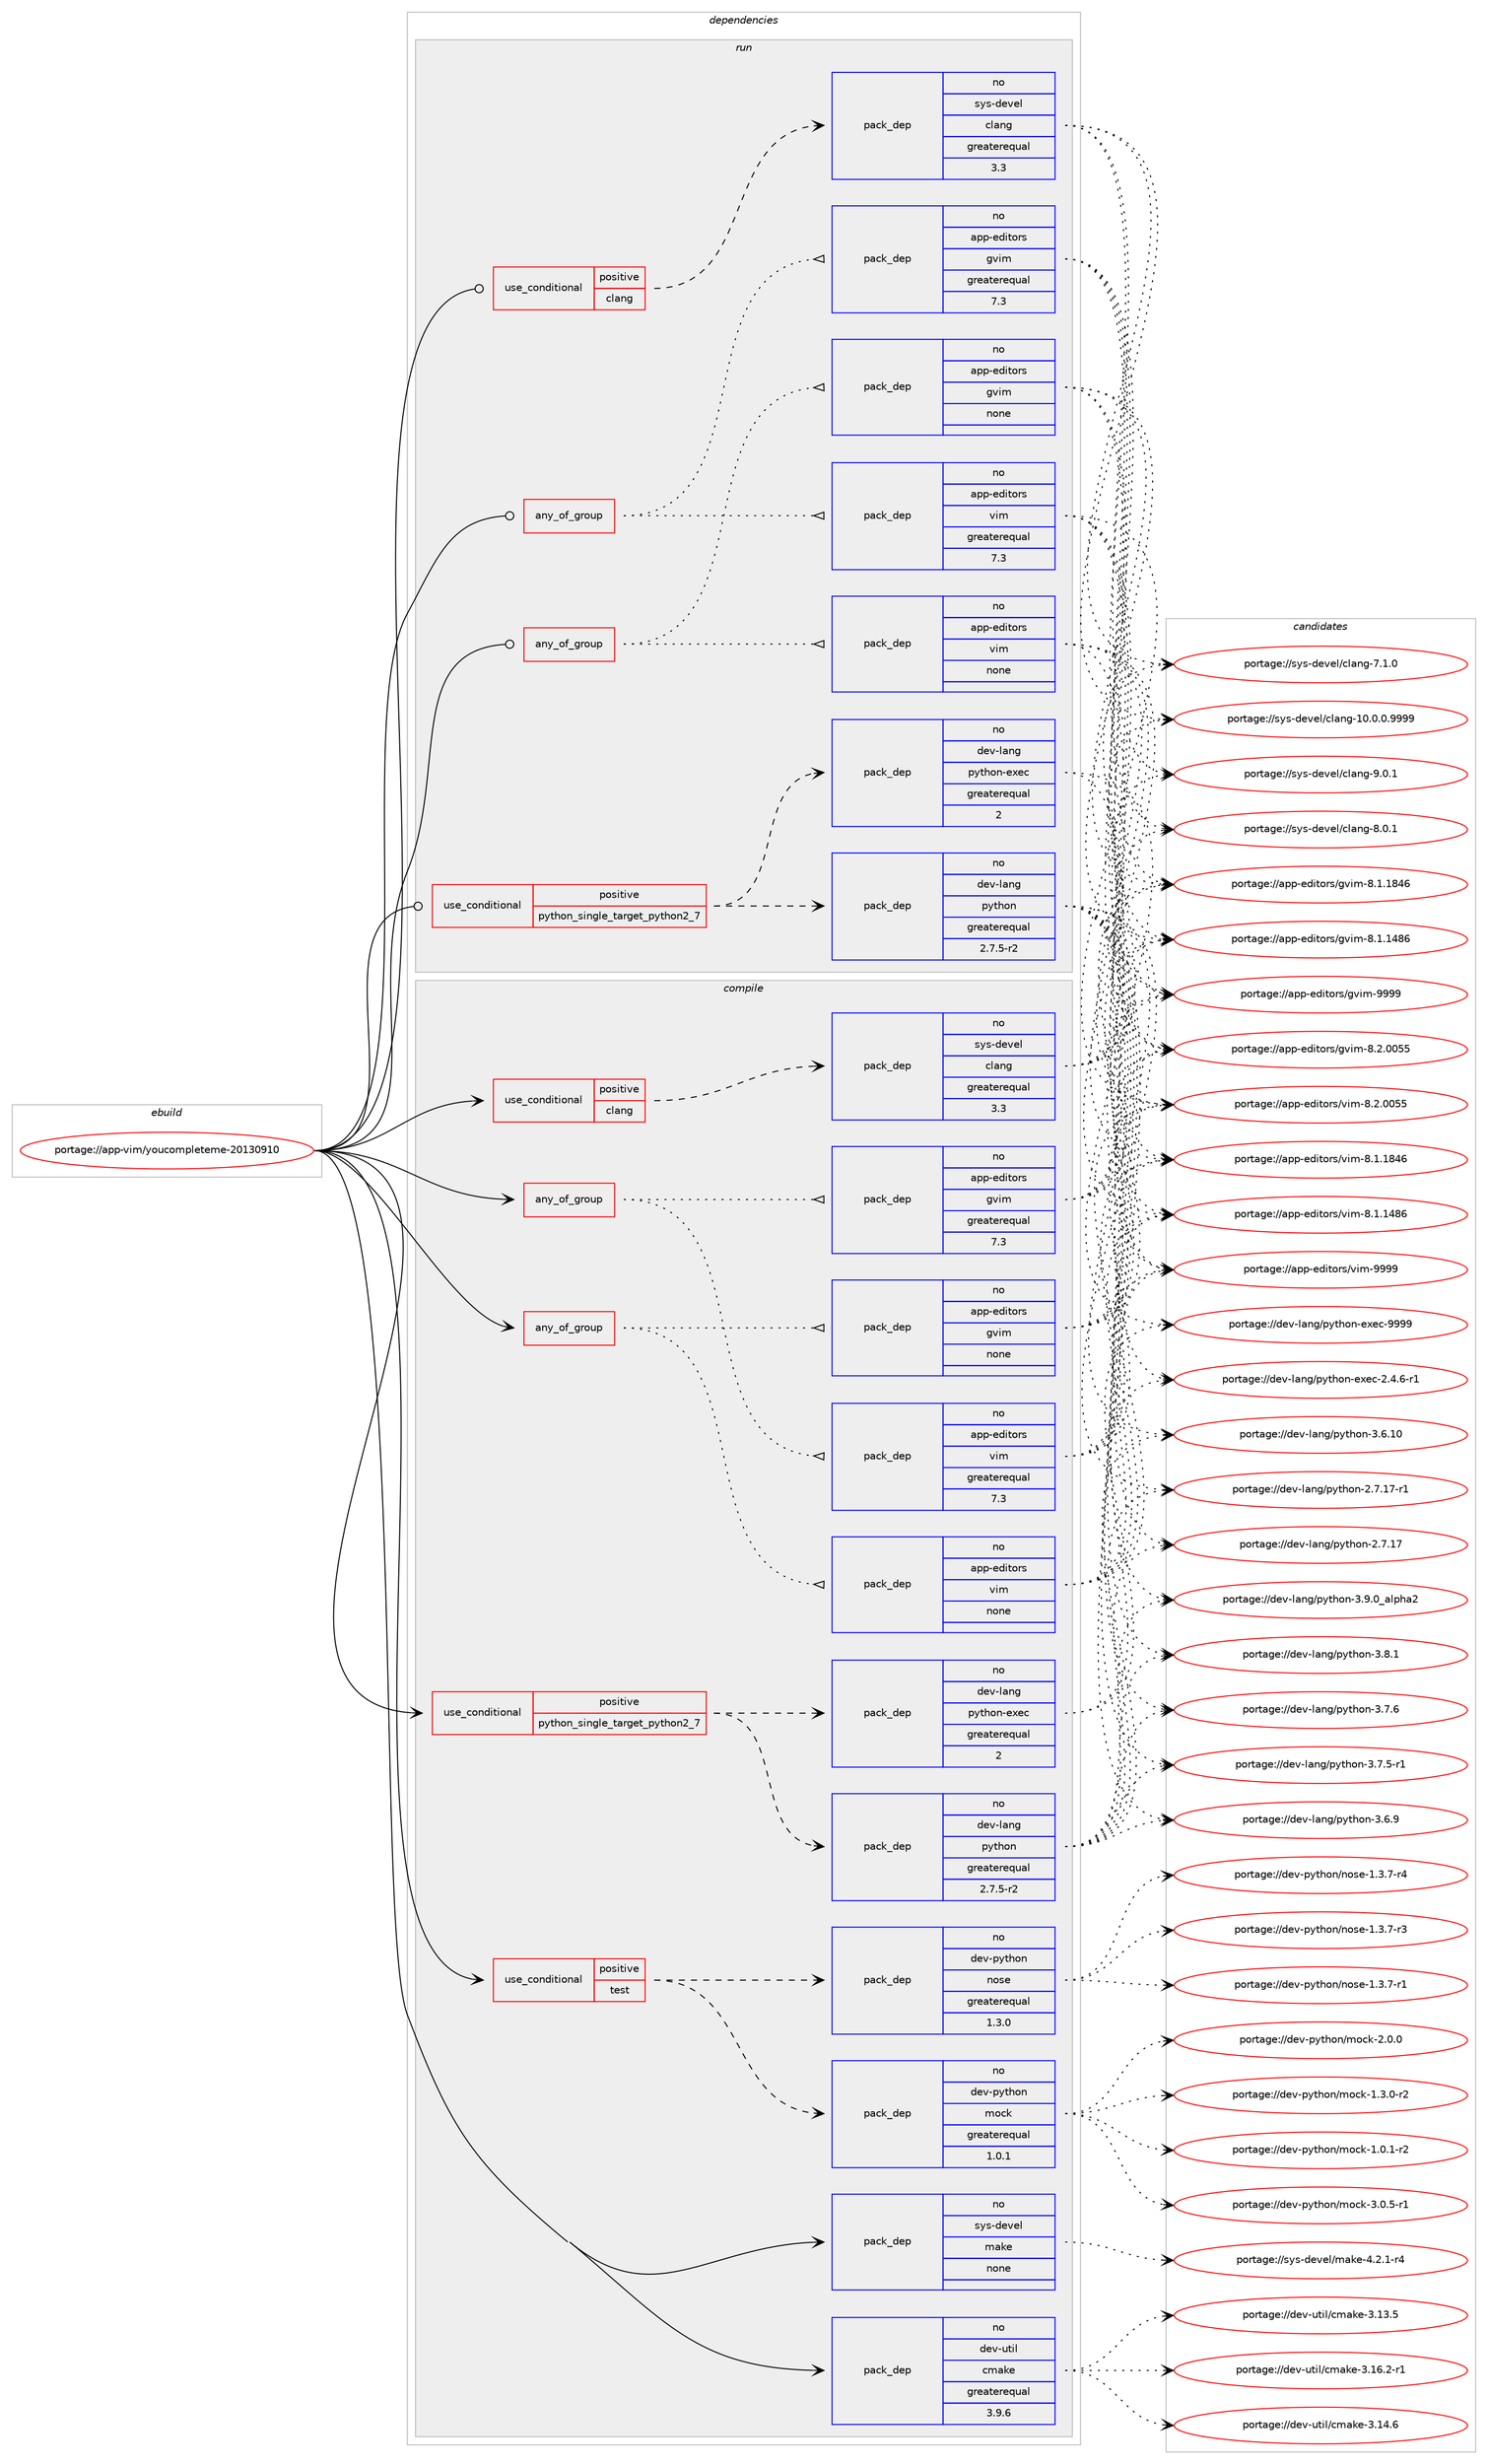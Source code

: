 digraph prolog {

# *************
# Graph options
# *************

newrank=true;
concentrate=true;
compound=true;
graph [rankdir=LR,fontname=Helvetica,fontsize=10,ranksep=1.5];#, ranksep=2.5, nodesep=0.2];
edge  [arrowhead=vee];
node  [fontname=Helvetica,fontsize=10];

# **********
# The ebuild
# **********

subgraph cluster_leftcol {
color=gray;
label=<<i>ebuild</i>>;
id [label="portage://app-vim/youcompleteme-20130910", color=red, width=4, href="../app-vim/youcompleteme-20130910.svg"];
}

# ****************
# The dependencies
# ****************

subgraph cluster_midcol {
color=gray;
label=<<i>dependencies</i>>;
subgraph cluster_compile {
fillcolor="#eeeeee";
style=filled;
label=<<i>compile</i>>;
subgraph any7105 {
dependency588758 [label=<<TABLE BORDER="0" CELLBORDER="1" CELLSPACING="0" CELLPADDING="4"><TR><TD CELLPADDING="10">any_of_group</TD></TR></TABLE>>, shape=none, color=red];subgraph pack442257 {
dependency588759 [label=<<TABLE BORDER="0" CELLBORDER="1" CELLSPACING="0" CELLPADDING="4" WIDTH="220"><TR><TD ROWSPAN="6" CELLPADDING="30">pack_dep</TD></TR><TR><TD WIDTH="110">no</TD></TR><TR><TD>app-editors</TD></TR><TR><TD>vim</TD></TR><TR><TD>greaterequal</TD></TR><TR><TD>7.3</TD></TR></TABLE>>, shape=none, color=blue];
}
dependency588758:e -> dependency588759:w [weight=20,style="dotted",arrowhead="oinv"];
subgraph pack442258 {
dependency588760 [label=<<TABLE BORDER="0" CELLBORDER="1" CELLSPACING="0" CELLPADDING="4" WIDTH="220"><TR><TD ROWSPAN="6" CELLPADDING="30">pack_dep</TD></TR><TR><TD WIDTH="110">no</TD></TR><TR><TD>app-editors</TD></TR><TR><TD>gvim</TD></TR><TR><TD>greaterequal</TD></TR><TR><TD>7.3</TD></TR></TABLE>>, shape=none, color=blue];
}
dependency588758:e -> dependency588760:w [weight=20,style="dotted",arrowhead="oinv"];
}
id:e -> dependency588758:w [weight=20,style="solid",arrowhead="vee"];
subgraph any7106 {
dependency588761 [label=<<TABLE BORDER="0" CELLBORDER="1" CELLSPACING="0" CELLPADDING="4"><TR><TD CELLPADDING="10">any_of_group</TD></TR></TABLE>>, shape=none, color=red];subgraph pack442259 {
dependency588762 [label=<<TABLE BORDER="0" CELLBORDER="1" CELLSPACING="0" CELLPADDING="4" WIDTH="220"><TR><TD ROWSPAN="6" CELLPADDING="30">pack_dep</TD></TR><TR><TD WIDTH="110">no</TD></TR><TR><TD>app-editors</TD></TR><TR><TD>vim</TD></TR><TR><TD>none</TD></TR><TR><TD></TD></TR></TABLE>>, shape=none, color=blue];
}
dependency588761:e -> dependency588762:w [weight=20,style="dotted",arrowhead="oinv"];
subgraph pack442260 {
dependency588763 [label=<<TABLE BORDER="0" CELLBORDER="1" CELLSPACING="0" CELLPADDING="4" WIDTH="220"><TR><TD ROWSPAN="6" CELLPADDING="30">pack_dep</TD></TR><TR><TD WIDTH="110">no</TD></TR><TR><TD>app-editors</TD></TR><TR><TD>gvim</TD></TR><TR><TD>none</TD></TR><TR><TD></TD></TR></TABLE>>, shape=none, color=blue];
}
dependency588761:e -> dependency588763:w [weight=20,style="dotted",arrowhead="oinv"];
}
id:e -> dependency588761:w [weight=20,style="solid",arrowhead="vee"];
subgraph cond139135 {
dependency588764 [label=<<TABLE BORDER="0" CELLBORDER="1" CELLSPACING="0" CELLPADDING="4"><TR><TD ROWSPAN="3" CELLPADDING="10">use_conditional</TD></TR><TR><TD>positive</TD></TR><TR><TD>clang</TD></TR></TABLE>>, shape=none, color=red];
subgraph pack442261 {
dependency588765 [label=<<TABLE BORDER="0" CELLBORDER="1" CELLSPACING="0" CELLPADDING="4" WIDTH="220"><TR><TD ROWSPAN="6" CELLPADDING="30">pack_dep</TD></TR><TR><TD WIDTH="110">no</TD></TR><TR><TD>sys-devel</TD></TR><TR><TD>clang</TD></TR><TR><TD>greaterequal</TD></TR><TR><TD>3.3</TD></TR></TABLE>>, shape=none, color=blue];
}
dependency588764:e -> dependency588765:w [weight=20,style="dashed",arrowhead="vee"];
}
id:e -> dependency588764:w [weight=20,style="solid",arrowhead="vee"];
subgraph cond139136 {
dependency588766 [label=<<TABLE BORDER="0" CELLBORDER="1" CELLSPACING="0" CELLPADDING="4"><TR><TD ROWSPAN="3" CELLPADDING="10">use_conditional</TD></TR><TR><TD>positive</TD></TR><TR><TD>python_single_target_python2_7</TD></TR></TABLE>>, shape=none, color=red];
subgraph pack442262 {
dependency588767 [label=<<TABLE BORDER="0" CELLBORDER="1" CELLSPACING="0" CELLPADDING="4" WIDTH="220"><TR><TD ROWSPAN="6" CELLPADDING="30">pack_dep</TD></TR><TR><TD WIDTH="110">no</TD></TR><TR><TD>dev-lang</TD></TR><TR><TD>python</TD></TR><TR><TD>greaterequal</TD></TR><TR><TD>2.7.5-r2</TD></TR></TABLE>>, shape=none, color=blue];
}
dependency588766:e -> dependency588767:w [weight=20,style="dashed",arrowhead="vee"];
subgraph pack442263 {
dependency588768 [label=<<TABLE BORDER="0" CELLBORDER="1" CELLSPACING="0" CELLPADDING="4" WIDTH="220"><TR><TD ROWSPAN="6" CELLPADDING="30">pack_dep</TD></TR><TR><TD WIDTH="110">no</TD></TR><TR><TD>dev-lang</TD></TR><TR><TD>python-exec</TD></TR><TR><TD>greaterequal</TD></TR><TR><TD>2</TD></TR></TABLE>>, shape=none, color=blue];
}
dependency588766:e -> dependency588768:w [weight=20,style="dashed",arrowhead="vee"];
}
id:e -> dependency588766:w [weight=20,style="solid",arrowhead="vee"];
subgraph cond139137 {
dependency588769 [label=<<TABLE BORDER="0" CELLBORDER="1" CELLSPACING="0" CELLPADDING="4"><TR><TD ROWSPAN="3" CELLPADDING="10">use_conditional</TD></TR><TR><TD>positive</TD></TR><TR><TD>test</TD></TR></TABLE>>, shape=none, color=red];
subgraph pack442264 {
dependency588770 [label=<<TABLE BORDER="0" CELLBORDER="1" CELLSPACING="0" CELLPADDING="4" WIDTH="220"><TR><TD ROWSPAN="6" CELLPADDING="30">pack_dep</TD></TR><TR><TD WIDTH="110">no</TD></TR><TR><TD>dev-python</TD></TR><TR><TD>mock</TD></TR><TR><TD>greaterequal</TD></TR><TR><TD>1.0.1</TD></TR></TABLE>>, shape=none, color=blue];
}
dependency588769:e -> dependency588770:w [weight=20,style="dashed",arrowhead="vee"];
subgraph pack442265 {
dependency588771 [label=<<TABLE BORDER="0" CELLBORDER="1" CELLSPACING="0" CELLPADDING="4" WIDTH="220"><TR><TD ROWSPAN="6" CELLPADDING="30">pack_dep</TD></TR><TR><TD WIDTH="110">no</TD></TR><TR><TD>dev-python</TD></TR><TR><TD>nose</TD></TR><TR><TD>greaterequal</TD></TR><TR><TD>1.3.0</TD></TR></TABLE>>, shape=none, color=blue];
}
dependency588769:e -> dependency588771:w [weight=20,style="dashed",arrowhead="vee"];
}
id:e -> dependency588769:w [weight=20,style="solid",arrowhead="vee"];
subgraph pack442266 {
dependency588772 [label=<<TABLE BORDER="0" CELLBORDER="1" CELLSPACING="0" CELLPADDING="4" WIDTH="220"><TR><TD ROWSPAN="6" CELLPADDING="30">pack_dep</TD></TR><TR><TD WIDTH="110">no</TD></TR><TR><TD>dev-util</TD></TR><TR><TD>cmake</TD></TR><TR><TD>greaterequal</TD></TR><TR><TD>3.9.6</TD></TR></TABLE>>, shape=none, color=blue];
}
id:e -> dependency588772:w [weight=20,style="solid",arrowhead="vee"];
subgraph pack442267 {
dependency588773 [label=<<TABLE BORDER="0" CELLBORDER="1" CELLSPACING="0" CELLPADDING="4" WIDTH="220"><TR><TD ROWSPAN="6" CELLPADDING="30">pack_dep</TD></TR><TR><TD WIDTH="110">no</TD></TR><TR><TD>sys-devel</TD></TR><TR><TD>make</TD></TR><TR><TD>none</TD></TR><TR><TD></TD></TR></TABLE>>, shape=none, color=blue];
}
id:e -> dependency588773:w [weight=20,style="solid",arrowhead="vee"];
}
subgraph cluster_compileandrun {
fillcolor="#eeeeee";
style=filled;
label=<<i>compile and run</i>>;
}
subgraph cluster_run {
fillcolor="#eeeeee";
style=filled;
label=<<i>run</i>>;
subgraph any7107 {
dependency588774 [label=<<TABLE BORDER="0" CELLBORDER="1" CELLSPACING="0" CELLPADDING="4"><TR><TD CELLPADDING="10">any_of_group</TD></TR></TABLE>>, shape=none, color=red];subgraph pack442268 {
dependency588775 [label=<<TABLE BORDER="0" CELLBORDER="1" CELLSPACING="0" CELLPADDING="4" WIDTH="220"><TR><TD ROWSPAN="6" CELLPADDING="30">pack_dep</TD></TR><TR><TD WIDTH="110">no</TD></TR><TR><TD>app-editors</TD></TR><TR><TD>vim</TD></TR><TR><TD>greaterequal</TD></TR><TR><TD>7.3</TD></TR></TABLE>>, shape=none, color=blue];
}
dependency588774:e -> dependency588775:w [weight=20,style="dotted",arrowhead="oinv"];
subgraph pack442269 {
dependency588776 [label=<<TABLE BORDER="0" CELLBORDER="1" CELLSPACING="0" CELLPADDING="4" WIDTH="220"><TR><TD ROWSPAN="6" CELLPADDING="30">pack_dep</TD></TR><TR><TD WIDTH="110">no</TD></TR><TR><TD>app-editors</TD></TR><TR><TD>gvim</TD></TR><TR><TD>greaterequal</TD></TR><TR><TD>7.3</TD></TR></TABLE>>, shape=none, color=blue];
}
dependency588774:e -> dependency588776:w [weight=20,style="dotted",arrowhead="oinv"];
}
id:e -> dependency588774:w [weight=20,style="solid",arrowhead="odot"];
subgraph any7108 {
dependency588777 [label=<<TABLE BORDER="0" CELLBORDER="1" CELLSPACING="0" CELLPADDING="4"><TR><TD CELLPADDING="10">any_of_group</TD></TR></TABLE>>, shape=none, color=red];subgraph pack442270 {
dependency588778 [label=<<TABLE BORDER="0" CELLBORDER="1" CELLSPACING="0" CELLPADDING="4" WIDTH="220"><TR><TD ROWSPAN="6" CELLPADDING="30">pack_dep</TD></TR><TR><TD WIDTH="110">no</TD></TR><TR><TD>app-editors</TD></TR><TR><TD>vim</TD></TR><TR><TD>none</TD></TR><TR><TD></TD></TR></TABLE>>, shape=none, color=blue];
}
dependency588777:e -> dependency588778:w [weight=20,style="dotted",arrowhead="oinv"];
subgraph pack442271 {
dependency588779 [label=<<TABLE BORDER="0" CELLBORDER="1" CELLSPACING="0" CELLPADDING="4" WIDTH="220"><TR><TD ROWSPAN="6" CELLPADDING="30">pack_dep</TD></TR><TR><TD WIDTH="110">no</TD></TR><TR><TD>app-editors</TD></TR><TR><TD>gvim</TD></TR><TR><TD>none</TD></TR><TR><TD></TD></TR></TABLE>>, shape=none, color=blue];
}
dependency588777:e -> dependency588779:w [weight=20,style="dotted",arrowhead="oinv"];
}
id:e -> dependency588777:w [weight=20,style="solid",arrowhead="odot"];
subgraph cond139138 {
dependency588780 [label=<<TABLE BORDER="0" CELLBORDER="1" CELLSPACING="0" CELLPADDING="4"><TR><TD ROWSPAN="3" CELLPADDING="10">use_conditional</TD></TR><TR><TD>positive</TD></TR><TR><TD>clang</TD></TR></TABLE>>, shape=none, color=red];
subgraph pack442272 {
dependency588781 [label=<<TABLE BORDER="0" CELLBORDER="1" CELLSPACING="0" CELLPADDING="4" WIDTH="220"><TR><TD ROWSPAN="6" CELLPADDING="30">pack_dep</TD></TR><TR><TD WIDTH="110">no</TD></TR><TR><TD>sys-devel</TD></TR><TR><TD>clang</TD></TR><TR><TD>greaterequal</TD></TR><TR><TD>3.3</TD></TR></TABLE>>, shape=none, color=blue];
}
dependency588780:e -> dependency588781:w [weight=20,style="dashed",arrowhead="vee"];
}
id:e -> dependency588780:w [weight=20,style="solid",arrowhead="odot"];
subgraph cond139139 {
dependency588782 [label=<<TABLE BORDER="0" CELLBORDER="1" CELLSPACING="0" CELLPADDING="4"><TR><TD ROWSPAN="3" CELLPADDING="10">use_conditional</TD></TR><TR><TD>positive</TD></TR><TR><TD>python_single_target_python2_7</TD></TR></TABLE>>, shape=none, color=red];
subgraph pack442273 {
dependency588783 [label=<<TABLE BORDER="0" CELLBORDER="1" CELLSPACING="0" CELLPADDING="4" WIDTH="220"><TR><TD ROWSPAN="6" CELLPADDING="30">pack_dep</TD></TR><TR><TD WIDTH="110">no</TD></TR><TR><TD>dev-lang</TD></TR><TR><TD>python</TD></TR><TR><TD>greaterequal</TD></TR><TR><TD>2.7.5-r2</TD></TR></TABLE>>, shape=none, color=blue];
}
dependency588782:e -> dependency588783:w [weight=20,style="dashed",arrowhead="vee"];
subgraph pack442274 {
dependency588784 [label=<<TABLE BORDER="0" CELLBORDER="1" CELLSPACING="0" CELLPADDING="4" WIDTH="220"><TR><TD ROWSPAN="6" CELLPADDING="30">pack_dep</TD></TR><TR><TD WIDTH="110">no</TD></TR><TR><TD>dev-lang</TD></TR><TR><TD>python-exec</TD></TR><TR><TD>greaterequal</TD></TR><TR><TD>2</TD></TR></TABLE>>, shape=none, color=blue];
}
dependency588782:e -> dependency588784:w [weight=20,style="dashed",arrowhead="vee"];
}
id:e -> dependency588782:w [weight=20,style="solid",arrowhead="odot"];
}
}

# **************
# The candidates
# **************

subgraph cluster_choices {
rank=same;
color=gray;
label=<<i>candidates</i>>;

subgraph choice442257 {
color=black;
nodesep=1;
choice9711211245101100105116111114115471181051094557575757 [label="portage://app-editors/vim-9999", color=red, width=4,href="../app-editors/vim-9999.svg"];
choice971121124510110010511611111411547118105109455646504648485353 [label="portage://app-editors/vim-8.2.0055", color=red, width=4,href="../app-editors/vim-8.2.0055.svg"];
choice971121124510110010511611111411547118105109455646494649565254 [label="portage://app-editors/vim-8.1.1846", color=red, width=4,href="../app-editors/vim-8.1.1846.svg"];
choice971121124510110010511611111411547118105109455646494649525654 [label="portage://app-editors/vim-8.1.1486", color=red, width=4,href="../app-editors/vim-8.1.1486.svg"];
dependency588759:e -> choice9711211245101100105116111114115471181051094557575757:w [style=dotted,weight="100"];
dependency588759:e -> choice971121124510110010511611111411547118105109455646504648485353:w [style=dotted,weight="100"];
dependency588759:e -> choice971121124510110010511611111411547118105109455646494649565254:w [style=dotted,weight="100"];
dependency588759:e -> choice971121124510110010511611111411547118105109455646494649525654:w [style=dotted,weight="100"];
}
subgraph choice442258 {
color=black;
nodesep=1;
choice9711211245101100105116111114115471031181051094557575757 [label="portage://app-editors/gvim-9999", color=red, width=4,href="../app-editors/gvim-9999.svg"];
choice971121124510110010511611111411547103118105109455646504648485353 [label="portage://app-editors/gvim-8.2.0055", color=red, width=4,href="../app-editors/gvim-8.2.0055.svg"];
choice971121124510110010511611111411547103118105109455646494649565254 [label="portage://app-editors/gvim-8.1.1846", color=red, width=4,href="../app-editors/gvim-8.1.1846.svg"];
choice971121124510110010511611111411547103118105109455646494649525654 [label="portage://app-editors/gvim-8.1.1486", color=red, width=4,href="../app-editors/gvim-8.1.1486.svg"];
dependency588760:e -> choice9711211245101100105116111114115471031181051094557575757:w [style=dotted,weight="100"];
dependency588760:e -> choice971121124510110010511611111411547103118105109455646504648485353:w [style=dotted,weight="100"];
dependency588760:e -> choice971121124510110010511611111411547103118105109455646494649565254:w [style=dotted,weight="100"];
dependency588760:e -> choice971121124510110010511611111411547103118105109455646494649525654:w [style=dotted,weight="100"];
}
subgraph choice442259 {
color=black;
nodesep=1;
choice9711211245101100105116111114115471181051094557575757 [label="portage://app-editors/vim-9999", color=red, width=4,href="../app-editors/vim-9999.svg"];
choice971121124510110010511611111411547118105109455646504648485353 [label="portage://app-editors/vim-8.2.0055", color=red, width=4,href="../app-editors/vim-8.2.0055.svg"];
choice971121124510110010511611111411547118105109455646494649565254 [label="portage://app-editors/vim-8.1.1846", color=red, width=4,href="../app-editors/vim-8.1.1846.svg"];
choice971121124510110010511611111411547118105109455646494649525654 [label="portage://app-editors/vim-8.1.1486", color=red, width=4,href="../app-editors/vim-8.1.1486.svg"];
dependency588762:e -> choice9711211245101100105116111114115471181051094557575757:w [style=dotted,weight="100"];
dependency588762:e -> choice971121124510110010511611111411547118105109455646504648485353:w [style=dotted,weight="100"];
dependency588762:e -> choice971121124510110010511611111411547118105109455646494649565254:w [style=dotted,weight="100"];
dependency588762:e -> choice971121124510110010511611111411547118105109455646494649525654:w [style=dotted,weight="100"];
}
subgraph choice442260 {
color=black;
nodesep=1;
choice9711211245101100105116111114115471031181051094557575757 [label="portage://app-editors/gvim-9999", color=red, width=4,href="../app-editors/gvim-9999.svg"];
choice971121124510110010511611111411547103118105109455646504648485353 [label="portage://app-editors/gvim-8.2.0055", color=red, width=4,href="../app-editors/gvim-8.2.0055.svg"];
choice971121124510110010511611111411547103118105109455646494649565254 [label="portage://app-editors/gvim-8.1.1846", color=red, width=4,href="../app-editors/gvim-8.1.1846.svg"];
choice971121124510110010511611111411547103118105109455646494649525654 [label="portage://app-editors/gvim-8.1.1486", color=red, width=4,href="../app-editors/gvim-8.1.1486.svg"];
dependency588763:e -> choice9711211245101100105116111114115471031181051094557575757:w [style=dotted,weight="100"];
dependency588763:e -> choice971121124510110010511611111411547103118105109455646504648485353:w [style=dotted,weight="100"];
dependency588763:e -> choice971121124510110010511611111411547103118105109455646494649565254:w [style=dotted,weight="100"];
dependency588763:e -> choice971121124510110010511611111411547103118105109455646494649525654:w [style=dotted,weight="100"];
}
subgraph choice442261 {
color=black;
nodesep=1;
choice11512111545100101118101108479910897110103455746484649 [label="portage://sys-devel/clang-9.0.1", color=red, width=4,href="../sys-devel/clang-9.0.1.svg"];
choice11512111545100101118101108479910897110103455646484649 [label="portage://sys-devel/clang-8.0.1", color=red, width=4,href="../sys-devel/clang-8.0.1.svg"];
choice11512111545100101118101108479910897110103455546494648 [label="portage://sys-devel/clang-7.1.0", color=red, width=4,href="../sys-devel/clang-7.1.0.svg"];
choice11512111545100101118101108479910897110103454948464846484657575757 [label="portage://sys-devel/clang-10.0.0.9999", color=red, width=4,href="../sys-devel/clang-10.0.0.9999.svg"];
dependency588765:e -> choice11512111545100101118101108479910897110103455746484649:w [style=dotted,weight="100"];
dependency588765:e -> choice11512111545100101118101108479910897110103455646484649:w [style=dotted,weight="100"];
dependency588765:e -> choice11512111545100101118101108479910897110103455546494648:w [style=dotted,weight="100"];
dependency588765:e -> choice11512111545100101118101108479910897110103454948464846484657575757:w [style=dotted,weight="100"];
}
subgraph choice442262 {
color=black;
nodesep=1;
choice10010111845108971101034711212111610411111045514657464895971081121049750 [label="portage://dev-lang/python-3.9.0_alpha2", color=red, width=4,href="../dev-lang/python-3.9.0_alpha2.svg"];
choice100101118451089711010347112121116104111110455146564649 [label="portage://dev-lang/python-3.8.1", color=red, width=4,href="../dev-lang/python-3.8.1.svg"];
choice100101118451089711010347112121116104111110455146554654 [label="portage://dev-lang/python-3.7.6", color=red, width=4,href="../dev-lang/python-3.7.6.svg"];
choice1001011184510897110103471121211161041111104551465546534511449 [label="portage://dev-lang/python-3.7.5-r1", color=red, width=4,href="../dev-lang/python-3.7.5-r1.svg"];
choice100101118451089711010347112121116104111110455146544657 [label="portage://dev-lang/python-3.6.9", color=red, width=4,href="../dev-lang/python-3.6.9.svg"];
choice10010111845108971101034711212111610411111045514654464948 [label="portage://dev-lang/python-3.6.10", color=red, width=4,href="../dev-lang/python-3.6.10.svg"];
choice100101118451089711010347112121116104111110455046554649554511449 [label="portage://dev-lang/python-2.7.17-r1", color=red, width=4,href="../dev-lang/python-2.7.17-r1.svg"];
choice10010111845108971101034711212111610411111045504655464955 [label="portage://dev-lang/python-2.7.17", color=red, width=4,href="../dev-lang/python-2.7.17.svg"];
dependency588767:e -> choice10010111845108971101034711212111610411111045514657464895971081121049750:w [style=dotted,weight="100"];
dependency588767:e -> choice100101118451089711010347112121116104111110455146564649:w [style=dotted,weight="100"];
dependency588767:e -> choice100101118451089711010347112121116104111110455146554654:w [style=dotted,weight="100"];
dependency588767:e -> choice1001011184510897110103471121211161041111104551465546534511449:w [style=dotted,weight="100"];
dependency588767:e -> choice100101118451089711010347112121116104111110455146544657:w [style=dotted,weight="100"];
dependency588767:e -> choice10010111845108971101034711212111610411111045514654464948:w [style=dotted,weight="100"];
dependency588767:e -> choice100101118451089711010347112121116104111110455046554649554511449:w [style=dotted,weight="100"];
dependency588767:e -> choice10010111845108971101034711212111610411111045504655464955:w [style=dotted,weight="100"];
}
subgraph choice442263 {
color=black;
nodesep=1;
choice10010111845108971101034711212111610411111045101120101994557575757 [label="portage://dev-lang/python-exec-9999", color=red, width=4,href="../dev-lang/python-exec-9999.svg"];
choice10010111845108971101034711212111610411111045101120101994550465246544511449 [label="portage://dev-lang/python-exec-2.4.6-r1", color=red, width=4,href="../dev-lang/python-exec-2.4.6-r1.svg"];
dependency588768:e -> choice10010111845108971101034711212111610411111045101120101994557575757:w [style=dotted,weight="100"];
dependency588768:e -> choice10010111845108971101034711212111610411111045101120101994550465246544511449:w [style=dotted,weight="100"];
}
subgraph choice442264 {
color=black;
nodesep=1;
choice1001011184511212111610411111047109111991074551464846534511449 [label="portage://dev-python/mock-3.0.5-r1", color=red, width=4,href="../dev-python/mock-3.0.5-r1.svg"];
choice100101118451121211161041111104710911199107455046484648 [label="portage://dev-python/mock-2.0.0", color=red, width=4,href="../dev-python/mock-2.0.0.svg"];
choice1001011184511212111610411111047109111991074549465146484511450 [label="portage://dev-python/mock-1.3.0-r2", color=red, width=4,href="../dev-python/mock-1.3.0-r2.svg"];
choice1001011184511212111610411111047109111991074549464846494511450 [label="portage://dev-python/mock-1.0.1-r2", color=red, width=4,href="../dev-python/mock-1.0.1-r2.svg"];
dependency588770:e -> choice1001011184511212111610411111047109111991074551464846534511449:w [style=dotted,weight="100"];
dependency588770:e -> choice100101118451121211161041111104710911199107455046484648:w [style=dotted,weight="100"];
dependency588770:e -> choice1001011184511212111610411111047109111991074549465146484511450:w [style=dotted,weight="100"];
dependency588770:e -> choice1001011184511212111610411111047109111991074549464846494511450:w [style=dotted,weight="100"];
}
subgraph choice442265 {
color=black;
nodesep=1;
choice10010111845112121116104111110471101111151014549465146554511452 [label="portage://dev-python/nose-1.3.7-r4", color=red, width=4,href="../dev-python/nose-1.3.7-r4.svg"];
choice10010111845112121116104111110471101111151014549465146554511451 [label="portage://dev-python/nose-1.3.7-r3", color=red, width=4,href="../dev-python/nose-1.3.7-r3.svg"];
choice10010111845112121116104111110471101111151014549465146554511449 [label="portage://dev-python/nose-1.3.7-r1", color=red, width=4,href="../dev-python/nose-1.3.7-r1.svg"];
dependency588771:e -> choice10010111845112121116104111110471101111151014549465146554511452:w [style=dotted,weight="100"];
dependency588771:e -> choice10010111845112121116104111110471101111151014549465146554511451:w [style=dotted,weight="100"];
dependency588771:e -> choice10010111845112121116104111110471101111151014549465146554511449:w [style=dotted,weight="100"];
}
subgraph choice442266 {
color=black;
nodesep=1;
choice10010111845117116105108479910997107101455146495446504511449 [label="portage://dev-util/cmake-3.16.2-r1", color=red, width=4,href="../dev-util/cmake-3.16.2-r1.svg"];
choice1001011184511711610510847991099710710145514649524654 [label="portage://dev-util/cmake-3.14.6", color=red, width=4,href="../dev-util/cmake-3.14.6.svg"];
choice1001011184511711610510847991099710710145514649514653 [label="portage://dev-util/cmake-3.13.5", color=red, width=4,href="../dev-util/cmake-3.13.5.svg"];
dependency588772:e -> choice10010111845117116105108479910997107101455146495446504511449:w [style=dotted,weight="100"];
dependency588772:e -> choice1001011184511711610510847991099710710145514649524654:w [style=dotted,weight="100"];
dependency588772:e -> choice1001011184511711610510847991099710710145514649514653:w [style=dotted,weight="100"];
}
subgraph choice442267 {
color=black;
nodesep=1;
choice1151211154510010111810110847109971071014552465046494511452 [label="portage://sys-devel/make-4.2.1-r4", color=red, width=4,href="../sys-devel/make-4.2.1-r4.svg"];
dependency588773:e -> choice1151211154510010111810110847109971071014552465046494511452:w [style=dotted,weight="100"];
}
subgraph choice442268 {
color=black;
nodesep=1;
choice9711211245101100105116111114115471181051094557575757 [label="portage://app-editors/vim-9999", color=red, width=4,href="../app-editors/vim-9999.svg"];
choice971121124510110010511611111411547118105109455646504648485353 [label="portage://app-editors/vim-8.2.0055", color=red, width=4,href="../app-editors/vim-8.2.0055.svg"];
choice971121124510110010511611111411547118105109455646494649565254 [label="portage://app-editors/vim-8.1.1846", color=red, width=4,href="../app-editors/vim-8.1.1846.svg"];
choice971121124510110010511611111411547118105109455646494649525654 [label="portage://app-editors/vim-8.1.1486", color=red, width=4,href="../app-editors/vim-8.1.1486.svg"];
dependency588775:e -> choice9711211245101100105116111114115471181051094557575757:w [style=dotted,weight="100"];
dependency588775:e -> choice971121124510110010511611111411547118105109455646504648485353:w [style=dotted,weight="100"];
dependency588775:e -> choice971121124510110010511611111411547118105109455646494649565254:w [style=dotted,weight="100"];
dependency588775:e -> choice971121124510110010511611111411547118105109455646494649525654:w [style=dotted,weight="100"];
}
subgraph choice442269 {
color=black;
nodesep=1;
choice9711211245101100105116111114115471031181051094557575757 [label="portage://app-editors/gvim-9999", color=red, width=4,href="../app-editors/gvim-9999.svg"];
choice971121124510110010511611111411547103118105109455646504648485353 [label="portage://app-editors/gvim-8.2.0055", color=red, width=4,href="../app-editors/gvim-8.2.0055.svg"];
choice971121124510110010511611111411547103118105109455646494649565254 [label="portage://app-editors/gvim-8.1.1846", color=red, width=4,href="../app-editors/gvim-8.1.1846.svg"];
choice971121124510110010511611111411547103118105109455646494649525654 [label="portage://app-editors/gvim-8.1.1486", color=red, width=4,href="../app-editors/gvim-8.1.1486.svg"];
dependency588776:e -> choice9711211245101100105116111114115471031181051094557575757:w [style=dotted,weight="100"];
dependency588776:e -> choice971121124510110010511611111411547103118105109455646504648485353:w [style=dotted,weight="100"];
dependency588776:e -> choice971121124510110010511611111411547103118105109455646494649565254:w [style=dotted,weight="100"];
dependency588776:e -> choice971121124510110010511611111411547103118105109455646494649525654:w [style=dotted,weight="100"];
}
subgraph choice442270 {
color=black;
nodesep=1;
choice9711211245101100105116111114115471181051094557575757 [label="portage://app-editors/vim-9999", color=red, width=4,href="../app-editors/vim-9999.svg"];
choice971121124510110010511611111411547118105109455646504648485353 [label="portage://app-editors/vim-8.2.0055", color=red, width=4,href="../app-editors/vim-8.2.0055.svg"];
choice971121124510110010511611111411547118105109455646494649565254 [label="portage://app-editors/vim-8.1.1846", color=red, width=4,href="../app-editors/vim-8.1.1846.svg"];
choice971121124510110010511611111411547118105109455646494649525654 [label="portage://app-editors/vim-8.1.1486", color=red, width=4,href="../app-editors/vim-8.1.1486.svg"];
dependency588778:e -> choice9711211245101100105116111114115471181051094557575757:w [style=dotted,weight="100"];
dependency588778:e -> choice971121124510110010511611111411547118105109455646504648485353:w [style=dotted,weight="100"];
dependency588778:e -> choice971121124510110010511611111411547118105109455646494649565254:w [style=dotted,weight="100"];
dependency588778:e -> choice971121124510110010511611111411547118105109455646494649525654:w [style=dotted,weight="100"];
}
subgraph choice442271 {
color=black;
nodesep=1;
choice9711211245101100105116111114115471031181051094557575757 [label="portage://app-editors/gvim-9999", color=red, width=4,href="../app-editors/gvim-9999.svg"];
choice971121124510110010511611111411547103118105109455646504648485353 [label="portage://app-editors/gvim-8.2.0055", color=red, width=4,href="../app-editors/gvim-8.2.0055.svg"];
choice971121124510110010511611111411547103118105109455646494649565254 [label="portage://app-editors/gvim-8.1.1846", color=red, width=4,href="../app-editors/gvim-8.1.1846.svg"];
choice971121124510110010511611111411547103118105109455646494649525654 [label="portage://app-editors/gvim-8.1.1486", color=red, width=4,href="../app-editors/gvim-8.1.1486.svg"];
dependency588779:e -> choice9711211245101100105116111114115471031181051094557575757:w [style=dotted,weight="100"];
dependency588779:e -> choice971121124510110010511611111411547103118105109455646504648485353:w [style=dotted,weight="100"];
dependency588779:e -> choice971121124510110010511611111411547103118105109455646494649565254:w [style=dotted,weight="100"];
dependency588779:e -> choice971121124510110010511611111411547103118105109455646494649525654:w [style=dotted,weight="100"];
}
subgraph choice442272 {
color=black;
nodesep=1;
choice11512111545100101118101108479910897110103455746484649 [label="portage://sys-devel/clang-9.0.1", color=red, width=4,href="../sys-devel/clang-9.0.1.svg"];
choice11512111545100101118101108479910897110103455646484649 [label="portage://sys-devel/clang-8.0.1", color=red, width=4,href="../sys-devel/clang-8.0.1.svg"];
choice11512111545100101118101108479910897110103455546494648 [label="portage://sys-devel/clang-7.1.0", color=red, width=4,href="../sys-devel/clang-7.1.0.svg"];
choice11512111545100101118101108479910897110103454948464846484657575757 [label="portage://sys-devel/clang-10.0.0.9999", color=red, width=4,href="../sys-devel/clang-10.0.0.9999.svg"];
dependency588781:e -> choice11512111545100101118101108479910897110103455746484649:w [style=dotted,weight="100"];
dependency588781:e -> choice11512111545100101118101108479910897110103455646484649:w [style=dotted,weight="100"];
dependency588781:e -> choice11512111545100101118101108479910897110103455546494648:w [style=dotted,weight="100"];
dependency588781:e -> choice11512111545100101118101108479910897110103454948464846484657575757:w [style=dotted,weight="100"];
}
subgraph choice442273 {
color=black;
nodesep=1;
choice10010111845108971101034711212111610411111045514657464895971081121049750 [label="portage://dev-lang/python-3.9.0_alpha2", color=red, width=4,href="../dev-lang/python-3.9.0_alpha2.svg"];
choice100101118451089711010347112121116104111110455146564649 [label="portage://dev-lang/python-3.8.1", color=red, width=4,href="../dev-lang/python-3.8.1.svg"];
choice100101118451089711010347112121116104111110455146554654 [label="portage://dev-lang/python-3.7.6", color=red, width=4,href="../dev-lang/python-3.7.6.svg"];
choice1001011184510897110103471121211161041111104551465546534511449 [label="portage://dev-lang/python-3.7.5-r1", color=red, width=4,href="../dev-lang/python-3.7.5-r1.svg"];
choice100101118451089711010347112121116104111110455146544657 [label="portage://dev-lang/python-3.6.9", color=red, width=4,href="../dev-lang/python-3.6.9.svg"];
choice10010111845108971101034711212111610411111045514654464948 [label="portage://dev-lang/python-3.6.10", color=red, width=4,href="../dev-lang/python-3.6.10.svg"];
choice100101118451089711010347112121116104111110455046554649554511449 [label="portage://dev-lang/python-2.7.17-r1", color=red, width=4,href="../dev-lang/python-2.7.17-r1.svg"];
choice10010111845108971101034711212111610411111045504655464955 [label="portage://dev-lang/python-2.7.17", color=red, width=4,href="../dev-lang/python-2.7.17.svg"];
dependency588783:e -> choice10010111845108971101034711212111610411111045514657464895971081121049750:w [style=dotted,weight="100"];
dependency588783:e -> choice100101118451089711010347112121116104111110455146564649:w [style=dotted,weight="100"];
dependency588783:e -> choice100101118451089711010347112121116104111110455146554654:w [style=dotted,weight="100"];
dependency588783:e -> choice1001011184510897110103471121211161041111104551465546534511449:w [style=dotted,weight="100"];
dependency588783:e -> choice100101118451089711010347112121116104111110455146544657:w [style=dotted,weight="100"];
dependency588783:e -> choice10010111845108971101034711212111610411111045514654464948:w [style=dotted,weight="100"];
dependency588783:e -> choice100101118451089711010347112121116104111110455046554649554511449:w [style=dotted,weight="100"];
dependency588783:e -> choice10010111845108971101034711212111610411111045504655464955:w [style=dotted,weight="100"];
}
subgraph choice442274 {
color=black;
nodesep=1;
choice10010111845108971101034711212111610411111045101120101994557575757 [label="portage://dev-lang/python-exec-9999", color=red, width=4,href="../dev-lang/python-exec-9999.svg"];
choice10010111845108971101034711212111610411111045101120101994550465246544511449 [label="portage://dev-lang/python-exec-2.4.6-r1", color=red, width=4,href="../dev-lang/python-exec-2.4.6-r1.svg"];
dependency588784:e -> choice10010111845108971101034711212111610411111045101120101994557575757:w [style=dotted,weight="100"];
dependency588784:e -> choice10010111845108971101034711212111610411111045101120101994550465246544511449:w [style=dotted,weight="100"];
}
}

}
